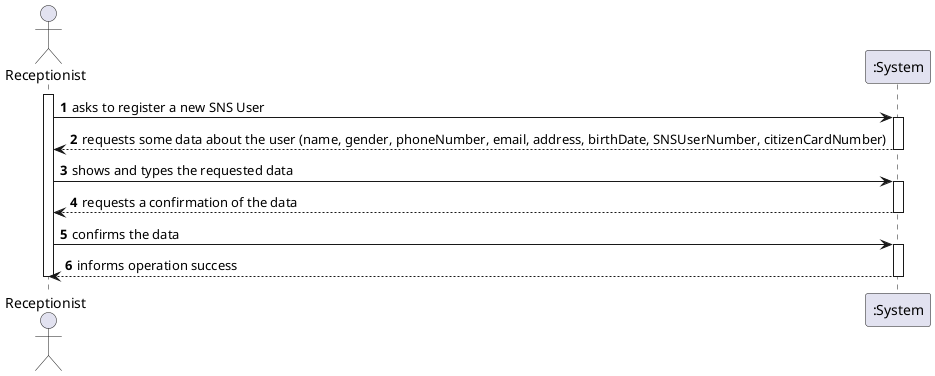 @startuml

autonumber
actor "Receptionist" as OE

activate OE

OE -> ":System" : asks to register a new SNS User
activate ":System"

":System" --> OE : requests some data about the user (name, gender, phoneNumber, email, address, birthDate, SNSUserNumber, citizenCardNumber)
deactivate ":System"

OE -> ":System" :shows and types the requested data
activate ":System"

":System" --> OE : requests a confirmation of the data
deactivate ":System"

OE -> ":System" : confirms the data
activate ":System"

":System" --> OE : informs operation success
deactivate ":System"

deactivate OE

@enduml